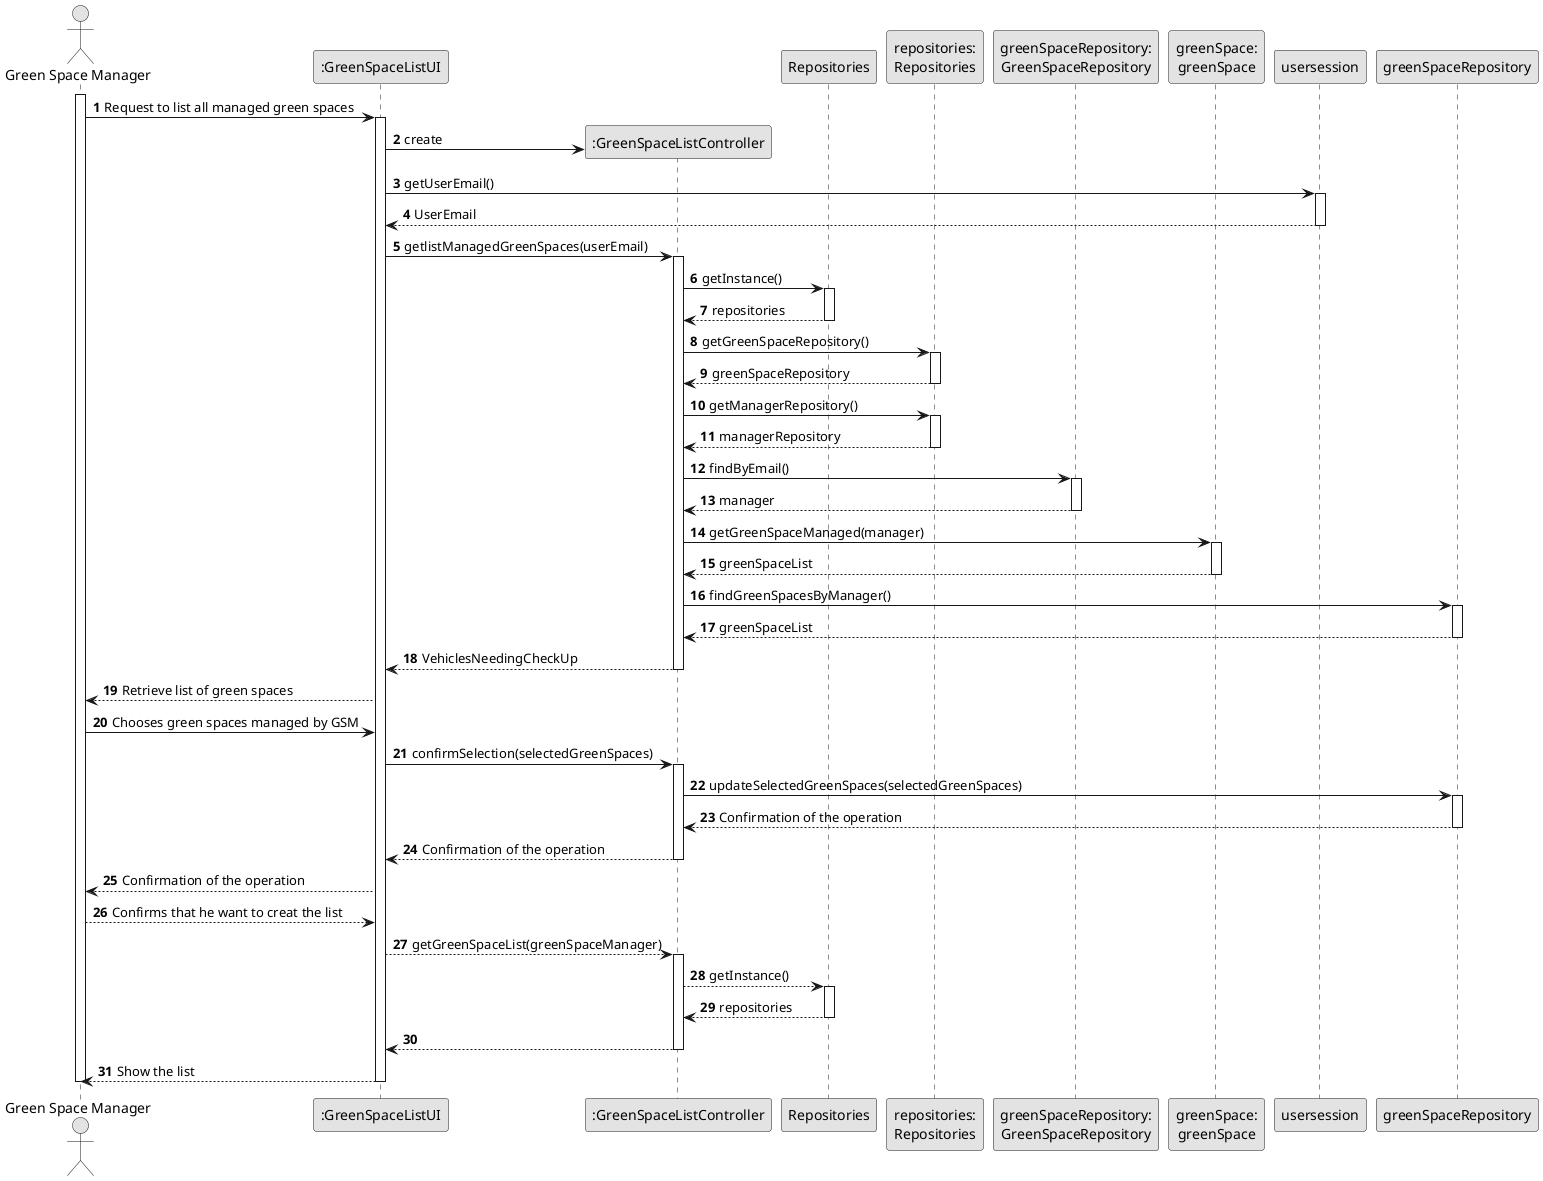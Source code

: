 @startuml
skinparam monochrome true
skinparam packageStyle rectangle
skinparam shadowing false

autonumber

'hide footbox
actor "Green Space Manager" as VFM
participant ":GreenSpaceListUI" as UI
participant ":GreenSpaceListController" as CTRL
participant "Repositories" as Rep
participant "repositories:\nRepositories" as Repositories
participant "greenSpaceRepository:\nGreenSpaceRepository" as VehicleRepository
participant "greenSpace:\ngreenSpace" as Vehicle


activate VFM

VFM -> UI : Request to list all managed green spaces

    activate UI

        UI -> CTRL** : create

        UI -> usersession : getUserEmail()
               activate usersession

        usersession --> UI : UserEmail
        deactivate usersession


        UI -> CTRL : getlistManagedGreenSpaces(userEmail)
        activate CTRL

            CTRL -> Rep : getInstance()
            activate Rep

                Rep --> CTRL : repositories
            deactivate Rep

            CTRL -> Repositories : getGreenSpaceRepository()
            activate Repositories

            Repositories --> CTRL : greenSpaceRepository
            deactivate Repositories


            CTRL -> Repositories : getManagerRepository()
            activate Repositories

                Repositories --> CTRL : managerRepository
            deactivate Repositories

            CTRL -> VehicleRepository : findByEmail()
                        activate VehicleRepository

                            VehicleRepository --> CTRL : manager
                        deactivate VehicleRepository

            CTRL -> Vehicle : getGreenSpaceManaged(manager)
                                    activate Vehicle

                                        Vehicle --> CTRL : greenSpaceList
                                    deactivate Vehicle

             CTRL -> "greenSpaceRepository" : findGreenSpacesByManager()
                                                activate "greenSpaceRepository"

                                                    "greenSpaceRepository" --> CTRL : greenSpaceList
                                                deactivate "greenSpaceRepository"




            CTRL --> UI : VehiclesNeedingCheckUp
        deactivate CTRL

        UI --> VFM : Retrieve list of green spaces



VFM -> UI : Chooses green spaces managed by GSM


 UI -> CTRL : confirmSelection(selectedGreenSpaces)
        activate CTRL

        CTRL -> "greenSpaceRepository" : updateSelectedGreenSpaces(selectedGreenSpaces)
                                                        activate "greenSpaceRepository"

                                                            "greenSpaceRepository" --> CTRL : Confirmation of the operation
                                                        deactivate "greenSpaceRepository"



         CTRL --> UI : Confirmation of the operation
                deactivate CTRL


UI --> VFM : Confirmation of the operation

VFM --> UI : Confirms that he want to creat the list

    UI --> CTRL : getGreenSpaceList(greenSpaceManager)
    activate CTRL

        CTRL --> Rep : getInstance()
        activate Rep

        Rep --> CTRL : repositories
        deactivate Rep



    CTRL --> UI :
    deactivate CTRL


UI --> VFM : Show the list

deactivate UI
deactivate VFM

@enduml
